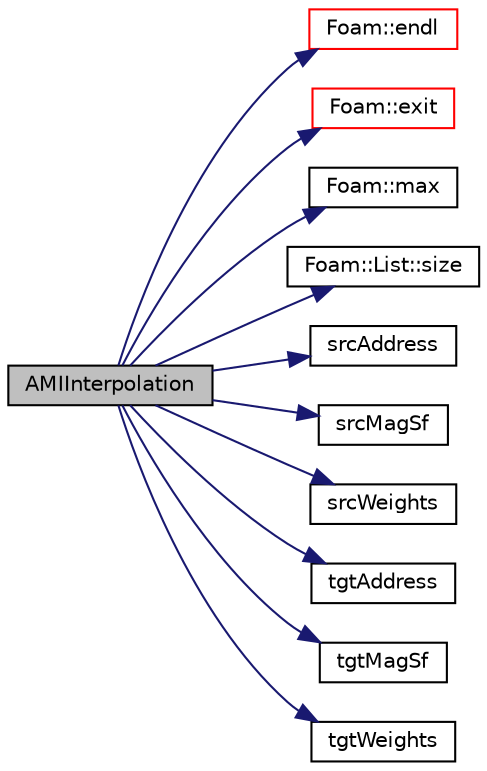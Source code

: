 digraph "AMIInterpolation"
{
  bgcolor="transparent";
  edge [fontname="Helvetica",fontsize="10",labelfontname="Helvetica",labelfontsize="10"];
  node [fontname="Helvetica",fontsize="10",shape=record];
  rankdir="LR";
  Node1 [label="AMIInterpolation",height=0.2,width=0.4,color="black", fillcolor="grey75", style="filled", fontcolor="black"];
  Node1 -> Node2 [color="midnightblue",fontsize="10",style="solid",fontname="Helvetica"];
  Node2 [label="Foam::endl",height=0.2,width=0.4,color="red",URL="$a10974.html#a2db8fe02a0d3909e9351bb4275b23ce4",tooltip="Add newline and flush stream. "];
  Node1 -> Node3 [color="midnightblue",fontsize="10",style="solid",fontname="Helvetica"];
  Node3 [label="Foam::exit",height=0.2,width=0.4,color="red",URL="$a10974.html#a06ca7250d8e89caf05243ec094843642"];
  Node1 -> Node4 [color="midnightblue",fontsize="10",style="solid",fontname="Helvetica"];
  Node4 [label="Foam::max",height=0.2,width=0.4,color="black",URL="$a10974.html#ac993e906cf2774ae77e666bc24e81733"];
  Node1 -> Node5 [color="midnightblue",fontsize="10",style="solid",fontname="Helvetica"];
  Node5 [label="Foam::List::size",height=0.2,width=0.4,color="black",URL="$a01391.html#a8a5f6fa29bd4b500caf186f60245b384",tooltip="Override size to be inconsistent with allocated storage. "];
  Node1 -> Node6 [color="midnightblue",fontsize="10",style="solid",fontname="Helvetica"];
  Node6 [label="srcAddress",height=0.2,width=0.4,color="black",URL="$a00047.html#ae8a791038f8c70f9d2c91d3c3365a317",tooltip="Return const access to source patch addressing. "];
  Node1 -> Node7 [color="midnightblue",fontsize="10",style="solid",fontname="Helvetica"];
  Node7 [label="srcMagSf",height=0.2,width=0.4,color="black",URL="$a00047.html#a9c10b8fcd38246c9b83a320f6d8b4c25",tooltip="Return const access to source patch face areas. "];
  Node1 -> Node8 [color="midnightblue",fontsize="10",style="solid",fontname="Helvetica"];
  Node8 [label="srcWeights",height=0.2,width=0.4,color="black",URL="$a00047.html#a59059cd28bbca38b542c1889b37191ea",tooltip="Return const access to source patch weights. "];
  Node1 -> Node9 [color="midnightblue",fontsize="10",style="solid",fontname="Helvetica"];
  Node9 [label="tgtAddress",height=0.2,width=0.4,color="black",URL="$a00047.html#a91ad7195ff5b50fb0fd293c81a837931",tooltip="Return const access to target patch addressing. "];
  Node1 -> Node10 [color="midnightblue",fontsize="10",style="solid",fontname="Helvetica"];
  Node10 [label="tgtMagSf",height=0.2,width=0.4,color="black",URL="$a00047.html#af0574f6a0f7b8b3142ace9b85278542e",tooltip="Return const access to target patch face areas. "];
  Node1 -> Node11 [color="midnightblue",fontsize="10",style="solid",fontname="Helvetica"];
  Node11 [label="tgtWeights",height=0.2,width=0.4,color="black",URL="$a00047.html#a450bc41ebf1a810de81cfd5a52cccd4b",tooltip="Return const access to target patch weights. "];
}
